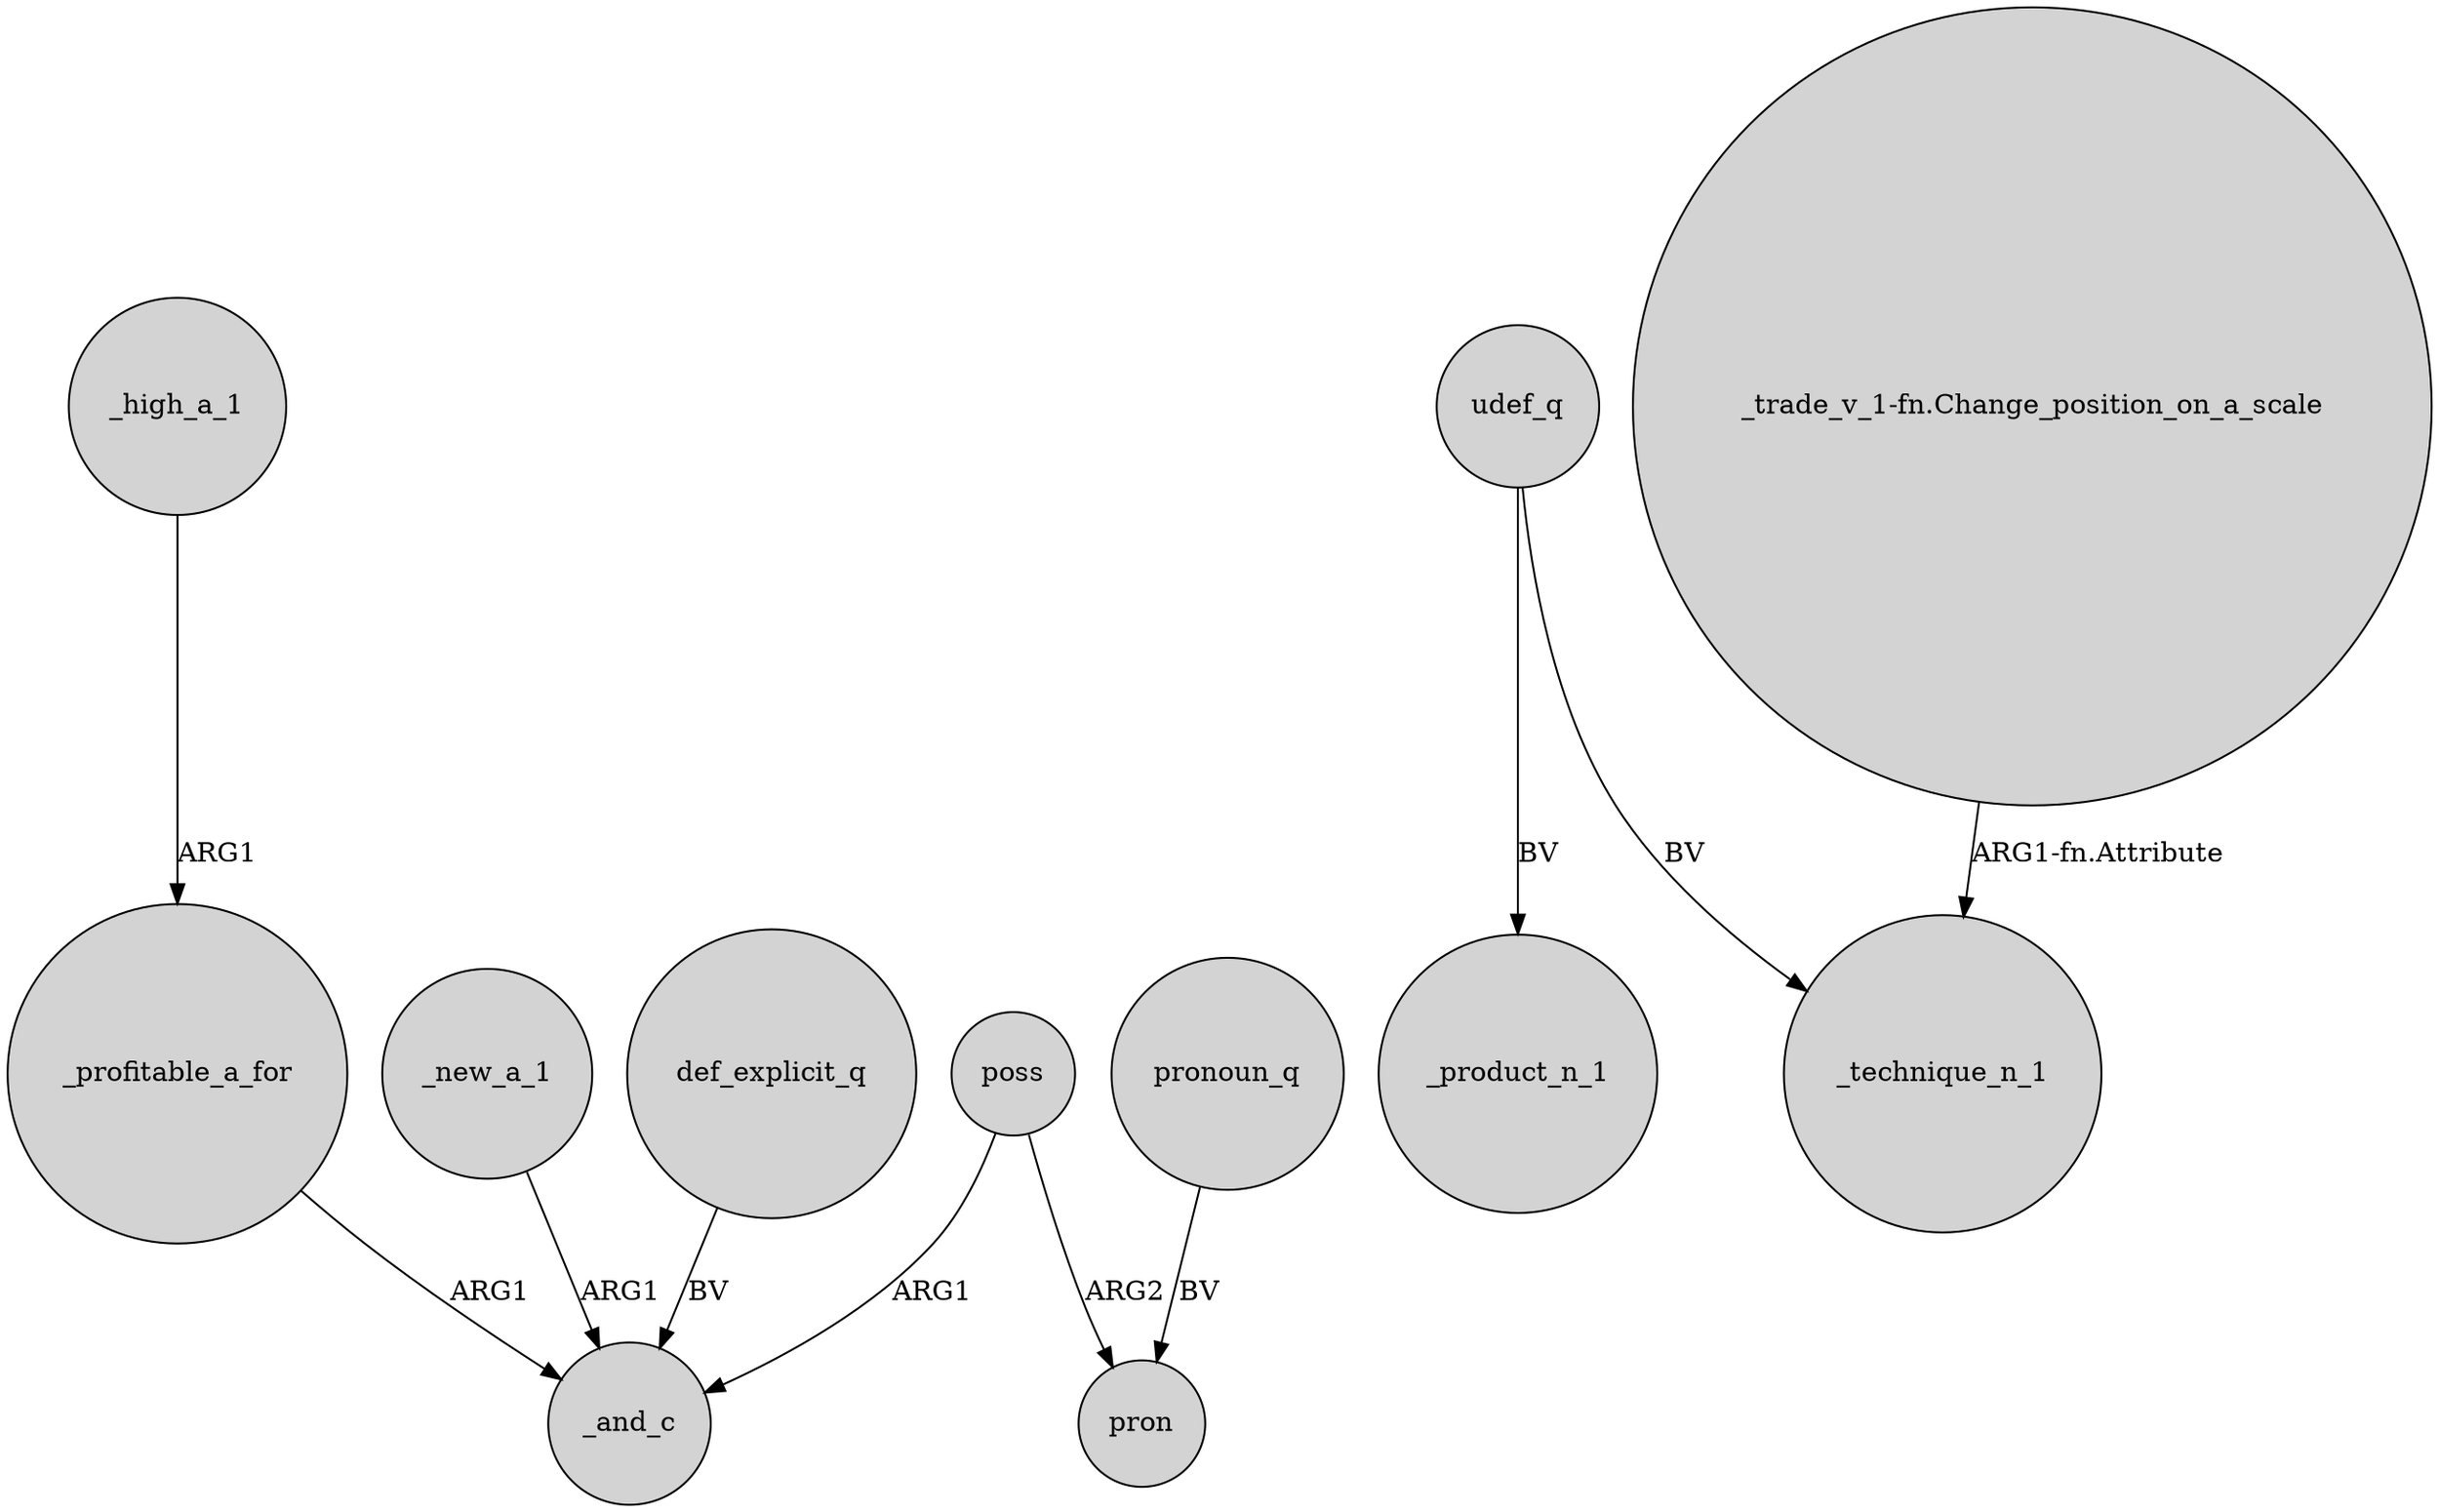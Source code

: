 digraph {
	node [shape=circle style=filled]
	poss -> _and_c [label=ARG1]
	udef_q -> _product_n_1 [label=BV]
	_high_a_1 -> _profitable_a_for [label=ARG1]
	_new_a_1 -> _and_c [label=ARG1]
	_profitable_a_for -> _and_c [label=ARG1]
	"_trade_v_1-fn.Change_position_on_a_scale" -> _technique_n_1 [label="ARG1-fn.Attribute"]
	pronoun_q -> pron [label=BV]
	def_explicit_q -> _and_c [label=BV]
	poss -> pron [label=ARG2]
	udef_q -> _technique_n_1 [label=BV]
}
